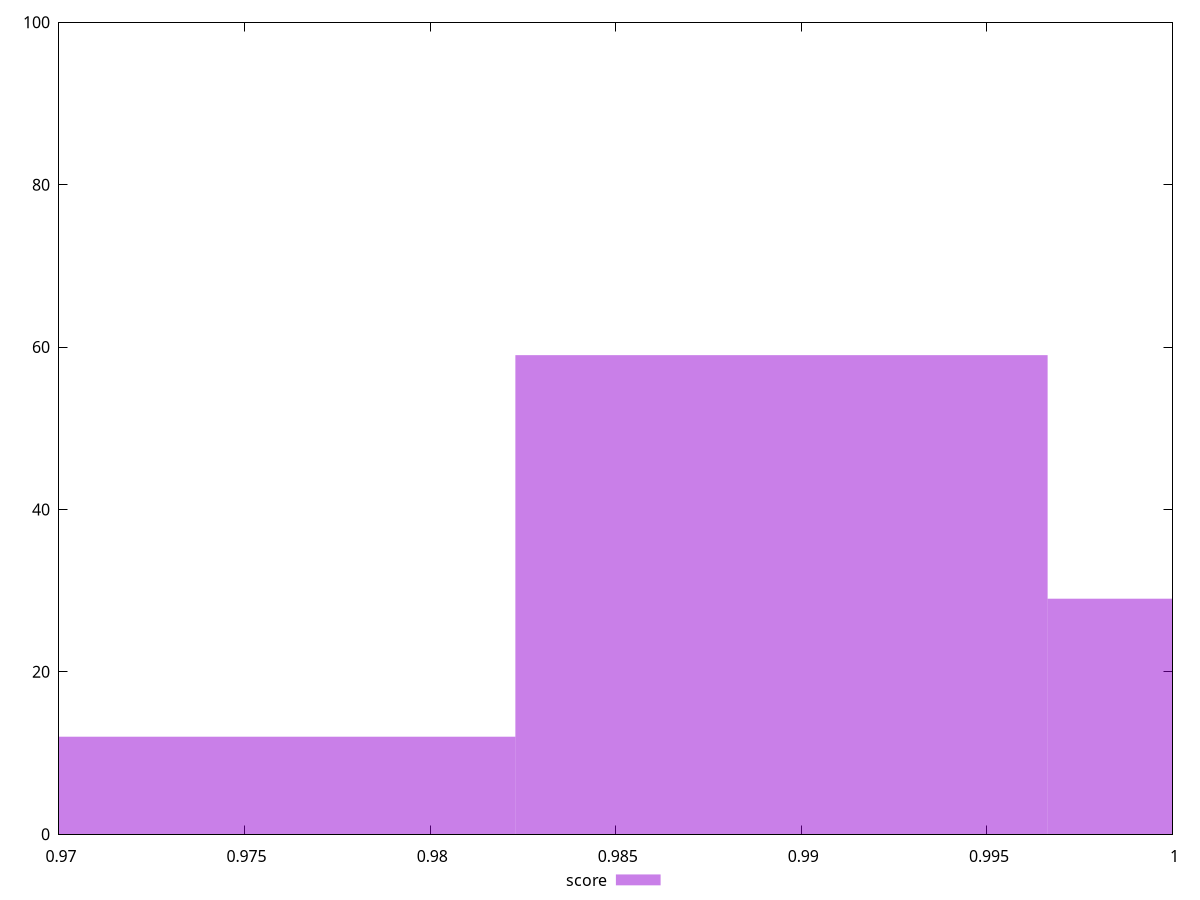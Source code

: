 reset

$score <<EOF
0.9751252856194417 12
0.9894653633491394 59
1.003805441078837 29
EOF

set key outside below
set boxwidth 0.014340077729697672
set xrange [0.97:1]
set yrange [0:100]
set trange [0:100]
set style fill transparent solid 0.5 noborder
set terminal svg size 640, 490 enhanced background rgb 'white'
set output "report_00026_2021-02-22T21:38:55.199Z/max-potential-fid/samples/pages+cached+noadtech+nomedia+nocss/score/histogram.svg"

plot $score title "score" with boxes

reset
